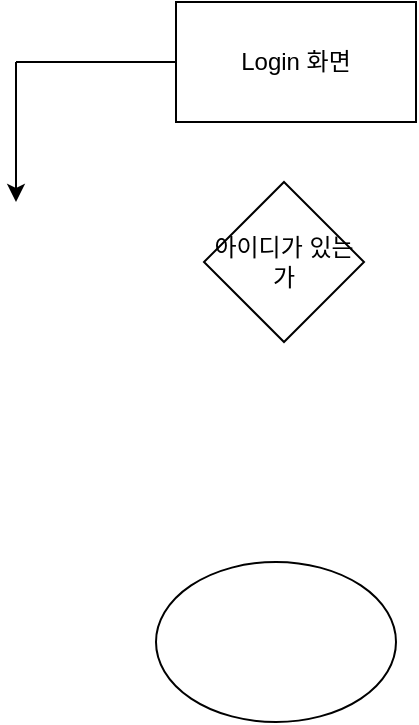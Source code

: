 <mxfile version="14.9.8" type="github">
  <diagram id="onRuLW0ohLeh3NF2064H" name="Page-1">
    <mxGraphModel dx="1298" dy="724" grid="1" gridSize="10" guides="1" tooltips="1" connect="1" arrows="1" fold="1" page="1" pageScale="1" pageWidth="827" pageHeight="1169" math="0" shadow="0">
      <root>
        <mxCell id="0" />
        <mxCell id="1" parent="0" />
        <mxCell id="BauQjhWWGeEd_aOtNX02-1" value="Login 화면" style="rounded=0;whiteSpace=wrap;html=1;" parent="1" vertex="1">
          <mxGeometry x="360" y="50" width="120" height="60" as="geometry" />
        </mxCell>
        <mxCell id="BauQjhWWGeEd_aOtNX02-2" value="아이디가 있는가&lt;br&gt;" style="rhombus;whiteSpace=wrap;html=1;" parent="1" vertex="1">
          <mxGeometry x="374" y="140" width="80" height="80" as="geometry" />
        </mxCell>
        <mxCell id="BauQjhWWGeEd_aOtNX02-4" value="" style="endArrow=none;html=1;" parent="1" edge="1">
          <mxGeometry width="50" height="50" relative="1" as="geometry">
            <mxPoint x="280" y="80" as="sourcePoint" />
            <mxPoint x="360" y="80" as="targetPoint" />
          </mxGeometry>
        </mxCell>
        <mxCell id="BauQjhWWGeEd_aOtNX02-5" value="" style="endArrow=classic;html=1;" parent="1" edge="1">
          <mxGeometry width="50" height="50" relative="1" as="geometry">
            <mxPoint x="280" y="80" as="sourcePoint" />
            <mxPoint x="280" y="150" as="targetPoint" />
          </mxGeometry>
        </mxCell>
        <mxCell id="XYBj2eBBg8R7cSNWZD6r-1" value="" style="ellipse;whiteSpace=wrap;html=1;" vertex="1" parent="1">
          <mxGeometry x="350" y="330" width="120" height="80" as="geometry" />
        </mxCell>
      </root>
    </mxGraphModel>
  </diagram>
</mxfile>
